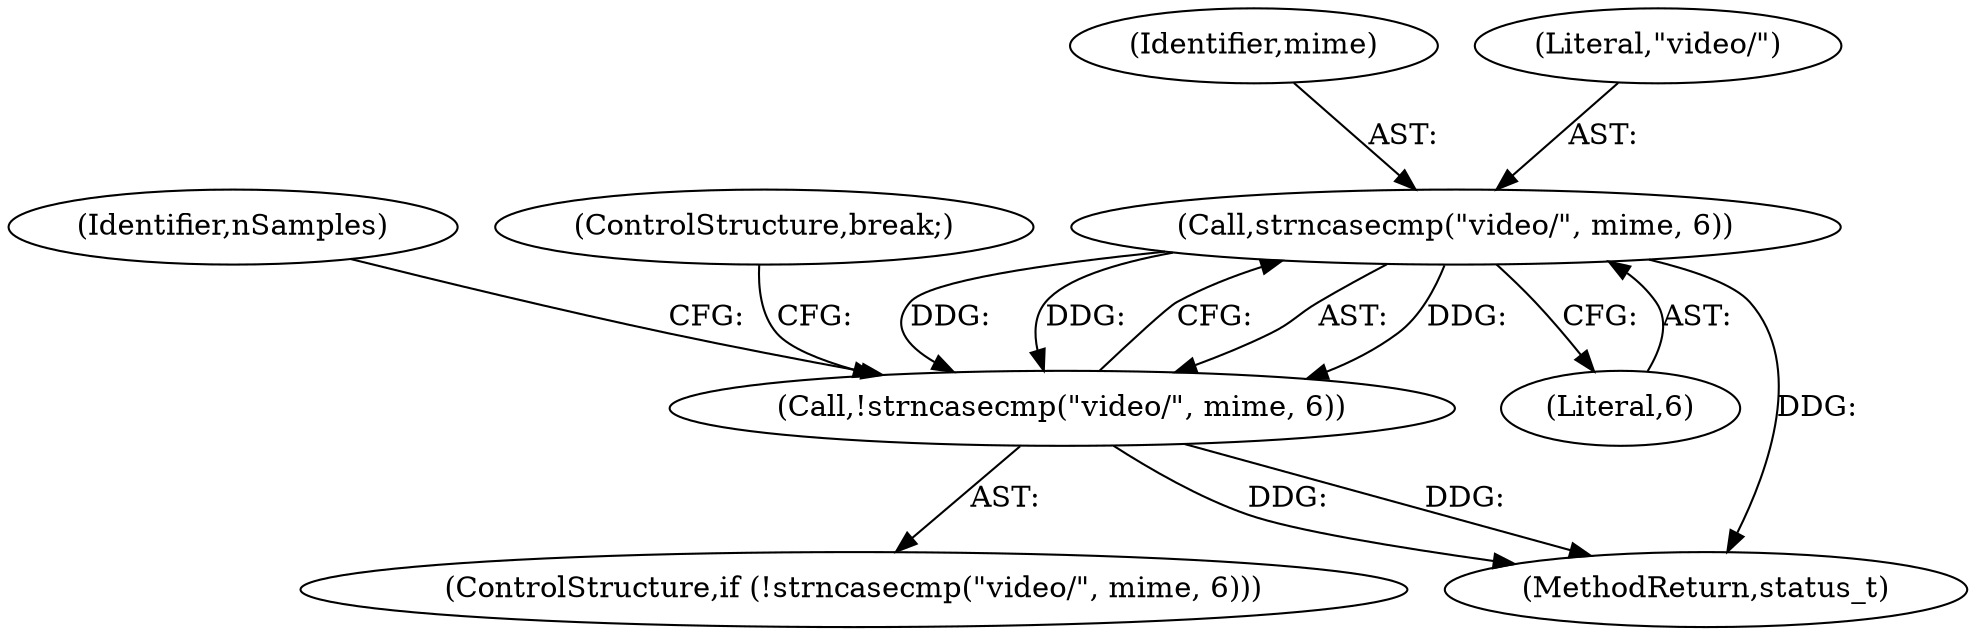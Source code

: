digraph "0_Android_8a3a2f6ea7defe1a81bb32b3c9f3537f84749b9d@pointer" {
"1002402" [label="(Call,strncasecmp(\"video/\", mime, 6))"];
"1002401" [label="(Call,!strncasecmp(\"video/\", mime, 6))"];
"1002404" [label="(Identifier,mime)"];
"1002401" [label="(Call,!strncasecmp(\"video/\", mime, 6))"];
"1002405" [label="(Literal,6)"];
"1003923" [label="(MethodReturn,status_t)"];
"1002400" [label="(ControlStructure,if (!strncasecmp(\"video/\", mime, 6)))"];
"1002402" [label="(Call,strncasecmp(\"video/\", mime, 6))"];
"1002409" [label="(Identifier,nSamples)"];
"1002403" [label="(Literal,\"video/\")"];
"1002488" [label="(ControlStructure,break;)"];
"1002402" -> "1002401"  [label="AST: "];
"1002402" -> "1002405"  [label="CFG: "];
"1002403" -> "1002402"  [label="AST: "];
"1002404" -> "1002402"  [label="AST: "];
"1002405" -> "1002402"  [label="AST: "];
"1002401" -> "1002402"  [label="CFG: "];
"1002402" -> "1003923"  [label="DDG: "];
"1002402" -> "1002401"  [label="DDG: "];
"1002402" -> "1002401"  [label="DDG: "];
"1002402" -> "1002401"  [label="DDG: "];
"1002401" -> "1002400"  [label="AST: "];
"1002409" -> "1002401"  [label="CFG: "];
"1002488" -> "1002401"  [label="CFG: "];
"1002401" -> "1003923"  [label="DDG: "];
"1002401" -> "1003923"  [label="DDG: "];
}
